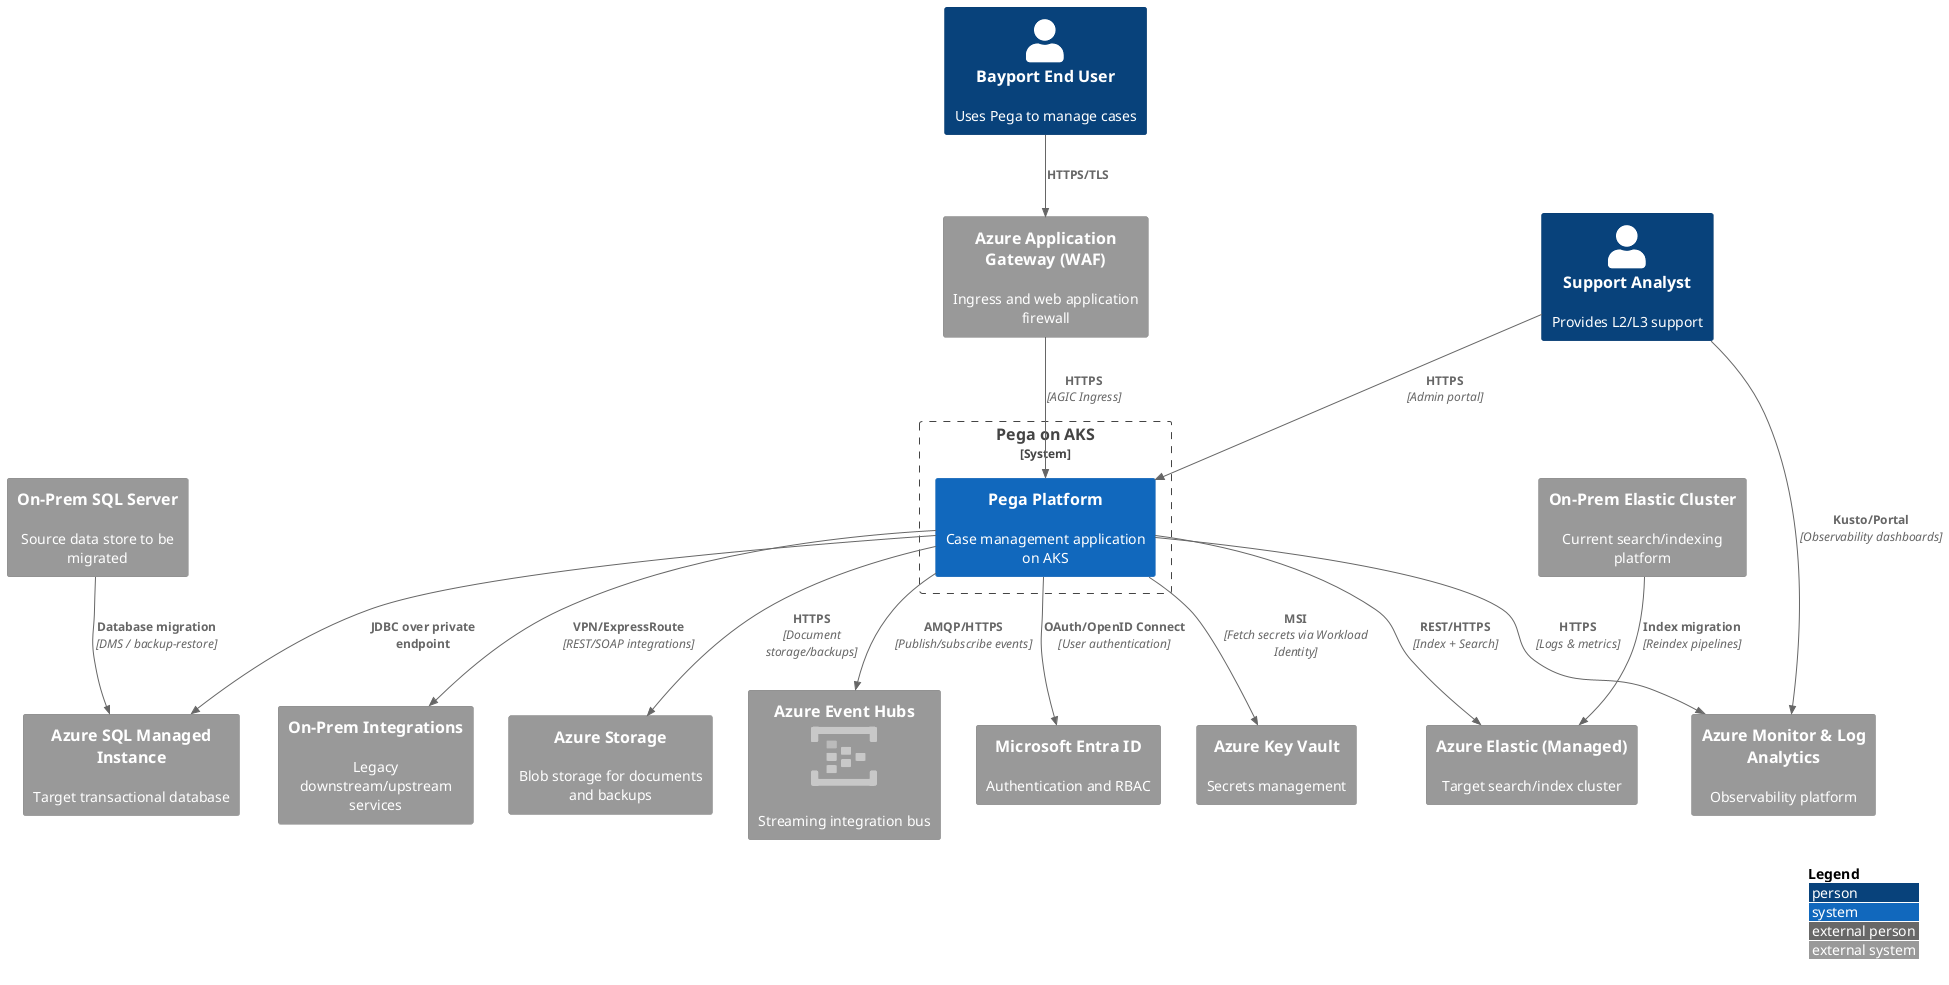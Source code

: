 @startuml
!include <C4/C4_Context>
!include <azure/AzureCommon>
!include <azure/Analytics/AzureEventHub>
!include <azure/Databases/AzureSQLManagedInstance>

LAYOUT_WITH_LEGEND()

Person(customer, "Bayport End User", "Uses Pega to manage cases")
Person(support, "Support Analyst", "Provides L2/L3 support")
System_Boundary(pegaBoundary, "Pega on AKS") {
    System(pegaPlatform, "Pega Platform", "Case management application on AKS")
}

System_Ext(azureAd, "Microsoft Entra ID", "Authentication and RBAC")
System_Ext(onPremSql, "On-Prem SQL Server", "Source data store to be migrated")
System_Ext(onPremElastic, "On-Prem Elastic Cluster", "Current search/indexing platform")
System_Ext(onPremIntegrations, "On-Prem Integrations", "Legacy downstream/upstream services")
System_Ext(eventHub, "Azure Event Hubs <$AzureEventHub>", "Streaming integration bus")
System_Ext(managedSql, "Azure SQL Managed Instance <$AzureSQLManagedInstance>", "Target transactional database")
System_Ext(internalElastic, "Azure Elastic (Managed)", "Target search/index cluster")
System_Ext(appGateway, "Azure Application Gateway (WAF)", "Ingress and web application firewall")
System_Ext(keyVault, "Azure Key Vault", "Secrets management")
System_Ext(logAnalytics, "Azure Monitor & Log Analytics", "Observability platform")
System_Ext(storageAccount, "Azure Storage", "Blob storage for documents and backups")

Rel(customer, appGateway, "HTTPS/TLS")
Rel(appGateway, pegaPlatform, "HTTPS", "AGIC Ingress")
Rel(pegaPlatform, managedSql, "JDBC over private endpoint")
Rel(pegaPlatform, internalElastic, "REST/HTTPS", "Index + Search")
Rel(pegaPlatform, eventHub, "AMQP/HTTPS", "Publish/subscribe events")
Rel(pegaPlatform, keyVault, "MSI", "Fetch secrets via Workload Identity")
Rel(pegaPlatform, logAnalytics, "HTTPS", "Logs & metrics")
Rel(support, pegaPlatform, "HTTPS", "Admin portal")
Rel(pegaPlatform, storageAccount, "HTTPS", "Document storage/backups")
Rel(pegaPlatform, onPremIntegrations, "VPN/ExpressRoute", "REST/SOAP integrations")
Rel(support, logAnalytics, "Kusto/Portal", "Observability dashboards")
Rel(onPremSql, managedSql, "Database migration", "DMS / backup-restore")
Rel(onPremElastic, internalElastic, "Index migration", "Reindex pipelines")
Rel(pegaPlatform, azureAd, "OAuth/OpenID Connect", "User authentication")
@enduml

